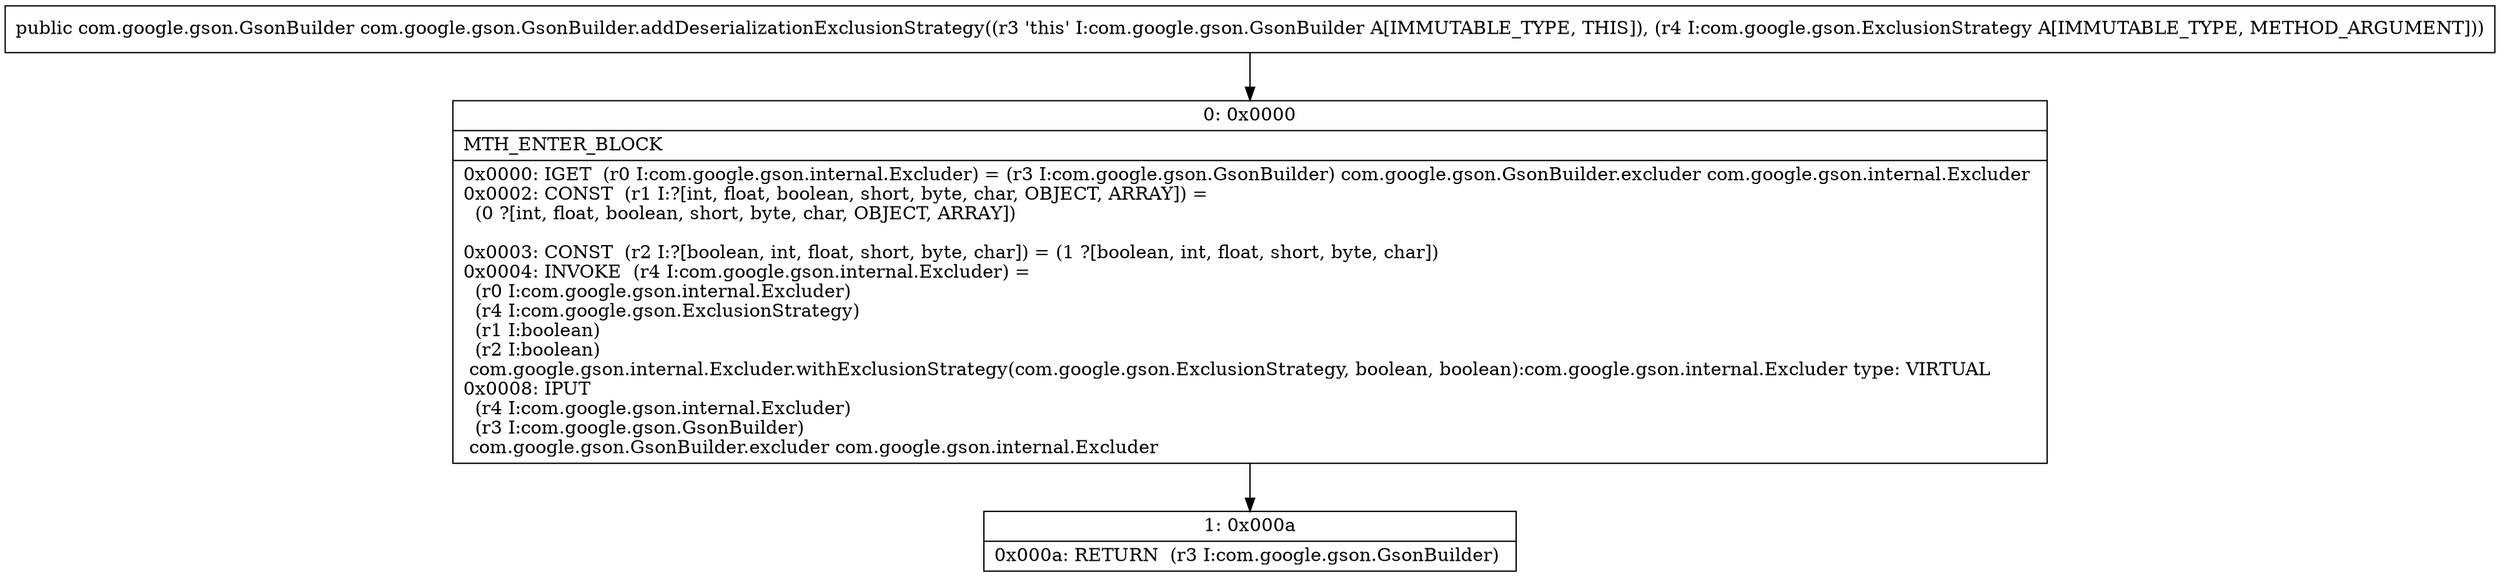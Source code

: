 digraph "CFG forcom.google.gson.GsonBuilder.addDeserializationExclusionStrategy(Lcom\/google\/gson\/ExclusionStrategy;)Lcom\/google\/gson\/GsonBuilder;" {
Node_0 [shape=record,label="{0\:\ 0x0000|MTH_ENTER_BLOCK\l|0x0000: IGET  (r0 I:com.google.gson.internal.Excluder) = (r3 I:com.google.gson.GsonBuilder) com.google.gson.GsonBuilder.excluder com.google.gson.internal.Excluder \l0x0002: CONST  (r1 I:?[int, float, boolean, short, byte, char, OBJECT, ARRAY]) = \l  (0 ?[int, float, boolean, short, byte, char, OBJECT, ARRAY])\l \l0x0003: CONST  (r2 I:?[boolean, int, float, short, byte, char]) = (1 ?[boolean, int, float, short, byte, char]) \l0x0004: INVOKE  (r4 I:com.google.gson.internal.Excluder) = \l  (r0 I:com.google.gson.internal.Excluder)\l  (r4 I:com.google.gson.ExclusionStrategy)\l  (r1 I:boolean)\l  (r2 I:boolean)\l com.google.gson.internal.Excluder.withExclusionStrategy(com.google.gson.ExclusionStrategy, boolean, boolean):com.google.gson.internal.Excluder type: VIRTUAL \l0x0008: IPUT  \l  (r4 I:com.google.gson.internal.Excluder)\l  (r3 I:com.google.gson.GsonBuilder)\l com.google.gson.GsonBuilder.excluder com.google.gson.internal.Excluder \l}"];
Node_1 [shape=record,label="{1\:\ 0x000a|0x000a: RETURN  (r3 I:com.google.gson.GsonBuilder) \l}"];
MethodNode[shape=record,label="{public com.google.gson.GsonBuilder com.google.gson.GsonBuilder.addDeserializationExclusionStrategy((r3 'this' I:com.google.gson.GsonBuilder A[IMMUTABLE_TYPE, THIS]), (r4 I:com.google.gson.ExclusionStrategy A[IMMUTABLE_TYPE, METHOD_ARGUMENT])) }"];
MethodNode -> Node_0;
Node_0 -> Node_1;
}

